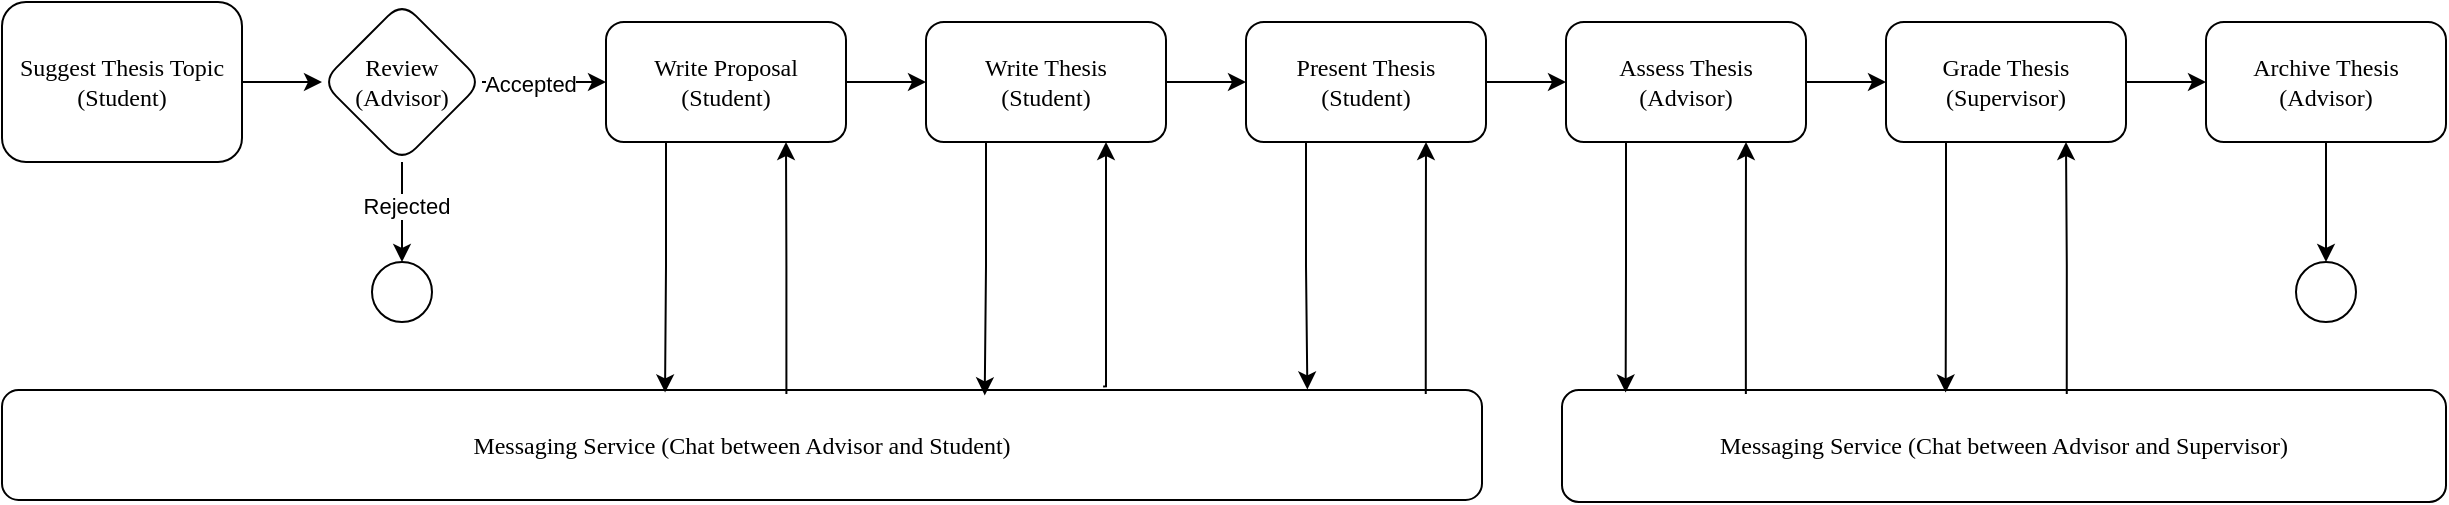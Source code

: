 <mxfile version="24.7.14">
  <diagram name="Page-1" id="8ce9d11a-91a2-4d17-14d8-a56ed91bf033">
    <mxGraphModel dx="1598" dy="805" grid="1" gridSize="10" guides="1" tooltips="1" connect="1" arrows="1" fold="1" page="1" pageScale="1" pageWidth="1100" pageHeight="850" background="none" math="0" shadow="0">
      <root>
        <mxCell id="0" />
        <mxCell id="1" parent="0" />
        <mxCell id="hDUTuJh5oyR0SM-ZfKDi-3" value="" style="edgeStyle=orthogonalEdgeStyle;rounded=0;orthogonalLoop=1;jettySize=auto;html=1;" edge="1" parent="1" source="17ea667e15c223fc-2" target="hDUTuJh5oyR0SM-ZfKDi-2">
          <mxGeometry relative="1" as="geometry" />
        </mxCell>
        <mxCell id="17ea667e15c223fc-2" value="Suggest Thesis Topic&lt;div&gt;(Student)&lt;/div&gt;" style="rounded=1;whiteSpace=wrap;html=1;shadow=0;labelBackgroundColor=none;strokeWidth=1;fontFamily=Verdana;fontSize=12;align=center;" parent="1" vertex="1">
          <mxGeometry x="40" y="70" width="120" height="80" as="geometry" />
        </mxCell>
        <mxCell id="hDUTuJh5oyR0SM-ZfKDi-1" value="Messaging Service (Chat between Advisor and Student)" style="rounded=1;whiteSpace=wrap;html=1;shadow=0;labelBackgroundColor=none;strokeWidth=1;fontFamily=Verdana;fontSize=12;align=center;" vertex="1" parent="1">
          <mxGeometry x="40" y="264" width="740" height="55" as="geometry" />
        </mxCell>
        <mxCell id="hDUTuJh5oyR0SM-ZfKDi-5" value="" style="edgeStyle=orthogonalEdgeStyle;rounded=0;orthogonalLoop=1;jettySize=auto;html=1;" edge="1" parent="1" source="hDUTuJh5oyR0SM-ZfKDi-2" target="hDUTuJh5oyR0SM-ZfKDi-4">
          <mxGeometry relative="1" as="geometry" />
        </mxCell>
        <mxCell id="hDUTuJh5oyR0SM-ZfKDi-6" value="Rejected" style="edgeLabel;html=1;align=center;verticalAlign=middle;resizable=0;points=[];" vertex="1" connectable="0" parent="hDUTuJh5oyR0SM-ZfKDi-5">
          <mxGeometry x="-0.15" y="2" relative="1" as="geometry">
            <mxPoint as="offset" />
          </mxGeometry>
        </mxCell>
        <mxCell id="hDUTuJh5oyR0SM-ZfKDi-8" value="" style="edgeStyle=orthogonalEdgeStyle;rounded=0;orthogonalLoop=1;jettySize=auto;html=1;" edge="1" parent="1" source="hDUTuJh5oyR0SM-ZfKDi-2" target="hDUTuJh5oyR0SM-ZfKDi-7">
          <mxGeometry relative="1" as="geometry" />
        </mxCell>
        <mxCell id="hDUTuJh5oyR0SM-ZfKDi-9" value="Accepted" style="edgeLabel;html=1;align=center;verticalAlign=middle;resizable=0;points=[];" vertex="1" connectable="0" parent="hDUTuJh5oyR0SM-ZfKDi-8">
          <mxGeometry x="-0.233" y="-1" relative="1" as="geometry">
            <mxPoint as="offset" />
          </mxGeometry>
        </mxCell>
        <mxCell id="hDUTuJh5oyR0SM-ZfKDi-2" value="Review&lt;div&gt;(Advisor)&lt;/div&gt;" style="rhombus;whiteSpace=wrap;html=1;fontFamily=Verdana;rounded=1;shadow=0;labelBackgroundColor=none;strokeWidth=1;" vertex="1" parent="1">
          <mxGeometry x="200" y="70" width="80" height="80" as="geometry" />
        </mxCell>
        <mxCell id="hDUTuJh5oyR0SM-ZfKDi-4" value="" style="ellipse;whiteSpace=wrap;html=1;fontFamily=Verdana;rounded=1;shadow=0;labelBackgroundColor=none;strokeWidth=1;" vertex="1" parent="1">
          <mxGeometry x="225" y="200" width="30" height="30" as="geometry" />
        </mxCell>
        <mxCell id="hDUTuJh5oyR0SM-ZfKDi-13" value="" style="edgeStyle=orthogonalEdgeStyle;rounded=0;orthogonalLoop=1;jettySize=auto;html=1;" edge="1" parent="1" source="hDUTuJh5oyR0SM-ZfKDi-7" target="hDUTuJh5oyR0SM-ZfKDi-12">
          <mxGeometry relative="1" as="geometry" />
        </mxCell>
        <mxCell id="hDUTuJh5oyR0SM-ZfKDi-7" value="Write Proposal&lt;div&gt;(Student)&lt;/div&gt;" style="whiteSpace=wrap;html=1;fontFamily=Verdana;rounded=1;shadow=0;labelBackgroundColor=none;strokeWidth=1;" vertex="1" parent="1">
          <mxGeometry x="342" y="80" width="120" height="60" as="geometry" />
        </mxCell>
        <mxCell id="hDUTuJh5oyR0SM-ZfKDi-15" value="" style="edgeStyle=orthogonalEdgeStyle;rounded=0;orthogonalLoop=1;jettySize=auto;html=1;" edge="1" parent="1" source="hDUTuJh5oyR0SM-ZfKDi-12" target="hDUTuJh5oyR0SM-ZfKDi-14">
          <mxGeometry relative="1" as="geometry" />
        </mxCell>
        <mxCell id="hDUTuJh5oyR0SM-ZfKDi-12" value="Write Thesis&lt;div&gt;(Student)&lt;/div&gt;" style="whiteSpace=wrap;html=1;fontFamily=Verdana;rounded=1;shadow=0;labelBackgroundColor=none;strokeWidth=1;" vertex="1" parent="1">
          <mxGeometry x="502" y="80" width="120" height="60" as="geometry" />
        </mxCell>
        <mxCell id="hDUTuJh5oyR0SM-ZfKDi-17" value="" style="edgeStyle=orthogonalEdgeStyle;rounded=0;orthogonalLoop=1;jettySize=auto;html=1;" edge="1" parent="1" source="hDUTuJh5oyR0SM-ZfKDi-14" target="hDUTuJh5oyR0SM-ZfKDi-16">
          <mxGeometry relative="1" as="geometry" />
        </mxCell>
        <mxCell id="hDUTuJh5oyR0SM-ZfKDi-14" value="Present Thesis&lt;div&gt;(Student)&lt;/div&gt;" style="whiteSpace=wrap;html=1;fontFamily=Verdana;rounded=1;shadow=0;labelBackgroundColor=none;strokeWidth=1;" vertex="1" parent="1">
          <mxGeometry x="662" y="80" width="120" height="60" as="geometry" />
        </mxCell>
        <mxCell id="hDUTuJh5oyR0SM-ZfKDi-19" value="" style="edgeStyle=orthogonalEdgeStyle;rounded=0;orthogonalLoop=1;jettySize=auto;html=1;" edge="1" parent="1" source="hDUTuJh5oyR0SM-ZfKDi-16" target="hDUTuJh5oyR0SM-ZfKDi-18">
          <mxGeometry relative="1" as="geometry" />
        </mxCell>
        <mxCell id="hDUTuJh5oyR0SM-ZfKDi-16" value="Assess Thesis&lt;div&gt;(Advisor)&lt;/div&gt;" style="whiteSpace=wrap;html=1;fontFamily=Verdana;rounded=1;shadow=0;labelBackgroundColor=none;strokeWidth=1;" vertex="1" parent="1">
          <mxGeometry x="822" y="80" width="120" height="60" as="geometry" />
        </mxCell>
        <mxCell id="hDUTuJh5oyR0SM-ZfKDi-21" value="" style="edgeStyle=orthogonalEdgeStyle;rounded=0;orthogonalLoop=1;jettySize=auto;html=1;" edge="1" parent="1" source="hDUTuJh5oyR0SM-ZfKDi-18" target="hDUTuJh5oyR0SM-ZfKDi-20">
          <mxGeometry relative="1" as="geometry" />
        </mxCell>
        <mxCell id="hDUTuJh5oyR0SM-ZfKDi-18" value="Grade Thesis&lt;div&gt;(Supervisor)&lt;/div&gt;" style="whiteSpace=wrap;html=1;fontFamily=Verdana;rounded=1;shadow=0;labelBackgroundColor=none;strokeWidth=1;" vertex="1" parent="1">
          <mxGeometry x="982" y="80" width="120" height="60" as="geometry" />
        </mxCell>
        <mxCell id="hDUTuJh5oyR0SM-ZfKDi-25" value="" style="edgeStyle=orthogonalEdgeStyle;rounded=0;orthogonalLoop=1;jettySize=auto;html=1;" edge="1" parent="1" source="hDUTuJh5oyR0SM-ZfKDi-20" target="hDUTuJh5oyR0SM-ZfKDi-24">
          <mxGeometry relative="1" as="geometry" />
        </mxCell>
        <mxCell id="hDUTuJh5oyR0SM-ZfKDi-20" value="Archive Thesis&lt;div&gt;(Advisor)&lt;/div&gt;" style="whiteSpace=wrap;html=1;fontFamily=Verdana;rounded=1;shadow=0;labelBackgroundColor=none;strokeWidth=1;" vertex="1" parent="1">
          <mxGeometry x="1142" y="80" width="120" height="60" as="geometry" />
        </mxCell>
        <mxCell id="hDUTuJh5oyR0SM-ZfKDi-22" value="Messaging Service (Chat between Advisor and Supervisor)" style="whiteSpace=wrap;html=1;fontFamily=Verdana;rounded=1;shadow=0;labelBackgroundColor=none;strokeWidth=1;" vertex="1" parent="1">
          <mxGeometry x="820" y="264" width="442" height="56" as="geometry" />
        </mxCell>
        <mxCell id="hDUTuJh5oyR0SM-ZfKDi-24" value="" style="ellipse;whiteSpace=wrap;html=1;fontFamily=Verdana;rounded=1;shadow=0;labelBackgroundColor=none;strokeWidth=1;" vertex="1" parent="1">
          <mxGeometry x="1187" y="200" width="30" height="30" as="geometry" />
        </mxCell>
        <mxCell id="hDUTuJh5oyR0SM-ZfKDi-26" style="edgeStyle=orthogonalEdgeStyle;rounded=0;orthogonalLoop=1;jettySize=auto;html=1;exitX=0.25;exitY=1;exitDx=0;exitDy=0;entryX=0.448;entryY=0.022;entryDx=0;entryDy=0;entryPerimeter=0;" edge="1" parent="1" source="hDUTuJh5oyR0SM-ZfKDi-7" target="hDUTuJh5oyR0SM-ZfKDi-1">
          <mxGeometry relative="1" as="geometry" />
        </mxCell>
        <mxCell id="hDUTuJh5oyR0SM-ZfKDi-27" style="edgeStyle=orthogonalEdgeStyle;rounded=0;orthogonalLoop=1;jettySize=auto;html=1;exitX=0.53;exitY=0.036;exitDx=0;exitDy=0;entryX=0.75;entryY=1;entryDx=0;entryDy=0;exitPerimeter=0;" edge="1" parent="1" source="hDUTuJh5oyR0SM-ZfKDi-1" target="hDUTuJh5oyR0SM-ZfKDi-7">
          <mxGeometry relative="1" as="geometry" />
        </mxCell>
        <mxCell id="hDUTuJh5oyR0SM-ZfKDi-28" style="edgeStyle=orthogonalEdgeStyle;rounded=0;orthogonalLoop=1;jettySize=auto;html=1;exitX=0.25;exitY=1;exitDx=0;exitDy=0;entryX=0.664;entryY=0.049;entryDx=0;entryDy=0;entryPerimeter=0;" edge="1" parent="1" source="hDUTuJh5oyR0SM-ZfKDi-12" target="hDUTuJh5oyR0SM-ZfKDi-1">
          <mxGeometry relative="1" as="geometry" />
        </mxCell>
        <mxCell id="hDUTuJh5oyR0SM-ZfKDi-29" style="edgeStyle=orthogonalEdgeStyle;rounded=0;orthogonalLoop=1;jettySize=auto;html=1;exitX=0.744;exitY=-0.032;exitDx=0;exitDy=0;entryX=0.75;entryY=1;entryDx=0;entryDy=0;exitPerimeter=0;" edge="1" parent="1" source="hDUTuJh5oyR0SM-ZfKDi-1" target="hDUTuJh5oyR0SM-ZfKDi-12">
          <mxGeometry relative="1" as="geometry">
            <Array as="points">
              <mxPoint x="592" y="262" />
            </Array>
          </mxGeometry>
        </mxCell>
        <mxCell id="hDUTuJh5oyR0SM-ZfKDi-30" style="edgeStyle=orthogonalEdgeStyle;rounded=0;orthogonalLoop=1;jettySize=auto;html=1;exitX=0.25;exitY=1;exitDx=0;exitDy=0;entryX=0.882;entryY=-0.005;entryDx=0;entryDy=0;entryPerimeter=0;" edge="1" parent="1" source="hDUTuJh5oyR0SM-ZfKDi-14" target="hDUTuJh5oyR0SM-ZfKDi-1">
          <mxGeometry relative="1" as="geometry" />
        </mxCell>
        <mxCell id="hDUTuJh5oyR0SM-ZfKDi-31" style="edgeStyle=orthogonalEdgeStyle;rounded=0;orthogonalLoop=1;jettySize=auto;html=1;exitX=0.962;exitY=0.036;exitDx=0;exitDy=0;entryX=0.75;entryY=1;entryDx=0;entryDy=0;exitPerimeter=0;" edge="1" parent="1" source="hDUTuJh5oyR0SM-ZfKDi-1" target="hDUTuJh5oyR0SM-ZfKDi-14">
          <mxGeometry relative="1" as="geometry" />
        </mxCell>
        <mxCell id="hDUTuJh5oyR0SM-ZfKDi-32" style="edgeStyle=orthogonalEdgeStyle;rounded=0;orthogonalLoop=1;jettySize=auto;html=1;exitX=0.25;exitY=1;exitDx=0;exitDy=0;entryX=0.072;entryY=0.022;entryDx=0;entryDy=0;entryPerimeter=0;" edge="1" parent="1" source="hDUTuJh5oyR0SM-ZfKDi-16" target="hDUTuJh5oyR0SM-ZfKDi-22">
          <mxGeometry relative="1" as="geometry" />
        </mxCell>
        <mxCell id="hDUTuJh5oyR0SM-ZfKDi-33" style="edgeStyle=orthogonalEdgeStyle;rounded=0;orthogonalLoop=1;jettySize=auto;html=1;exitX=0.208;exitY=0.035;exitDx=0;exitDy=0;entryX=0.75;entryY=1;entryDx=0;entryDy=0;exitPerimeter=0;" edge="1" parent="1" source="hDUTuJh5oyR0SM-ZfKDi-22" target="hDUTuJh5oyR0SM-ZfKDi-16">
          <mxGeometry relative="1" as="geometry" />
        </mxCell>
        <mxCell id="hDUTuJh5oyR0SM-ZfKDi-34" style="edgeStyle=orthogonalEdgeStyle;rounded=0;orthogonalLoop=1;jettySize=auto;html=1;exitX=0.25;exitY=1;exitDx=0;exitDy=0;entryX=0.434;entryY=0.022;entryDx=0;entryDy=0;entryPerimeter=0;" edge="1" parent="1" source="hDUTuJh5oyR0SM-ZfKDi-18" target="hDUTuJh5oyR0SM-ZfKDi-22">
          <mxGeometry relative="1" as="geometry" />
        </mxCell>
        <mxCell id="hDUTuJh5oyR0SM-ZfKDi-35" style="edgeStyle=orthogonalEdgeStyle;rounded=0;orthogonalLoop=1;jettySize=auto;html=1;exitX=0.571;exitY=0.035;exitDx=0;exitDy=0;entryX=0.75;entryY=1;entryDx=0;entryDy=0;exitPerimeter=0;" edge="1" parent="1" source="hDUTuJh5oyR0SM-ZfKDi-22" target="hDUTuJh5oyR0SM-ZfKDi-18">
          <mxGeometry relative="1" as="geometry" />
        </mxCell>
      </root>
    </mxGraphModel>
  </diagram>
</mxfile>
